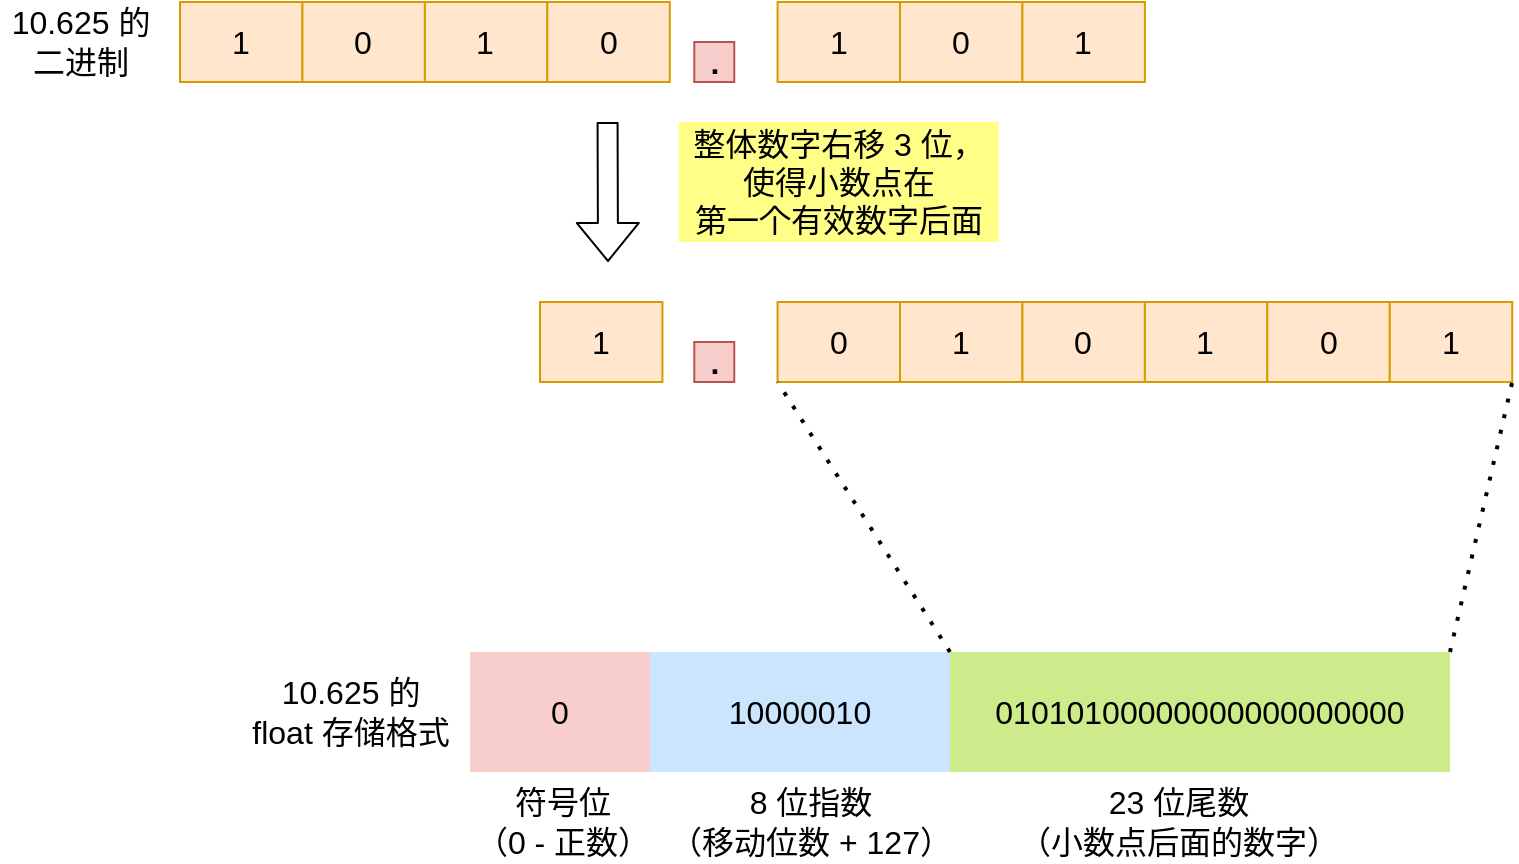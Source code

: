 <mxfile version="13.9.9" type="github">
  <diagram id="IX_8XOX5TVeQXVf6N4OR" name="第 1 页">
    <mxGraphModel dx="830" dy="745" grid="1" gridSize="10" guides="1" tooltips="1" connect="1" arrows="1" fold="1" page="1" pageScale="1" pageWidth="827" pageHeight="1169" math="0" shadow="0">
      <root>
        <mxCell id="0" />
        <mxCell id="1" parent="0" />
        <mxCell id="gGzRQ1JCuKKVo6XNu5MD-2" value="0" style="rounded=0;whiteSpace=wrap;html=1;fontSize=16;fillColor=#f8cecc;strokeColor=none;" vertex="1" parent="1">
          <mxGeometry x="285" y="405" width="90" height="60" as="geometry" />
        </mxCell>
        <mxCell id="gGzRQ1JCuKKVo6XNu5MD-3" value="10000010" style="rounded=0;whiteSpace=wrap;html=1;fontSize=16;fillColor=#cce5ff;strokeColor=none;" vertex="1" parent="1">
          <mxGeometry x="375" y="405" width="150" height="60" as="geometry" />
        </mxCell>
        <mxCell id="gGzRQ1JCuKKVo6XNu5MD-4" value="符号位&lt;br&gt;（0 - 正数）" style="text;html=1;align=center;verticalAlign=middle;resizable=0;points=[];autosize=1;fontSize=16;" vertex="1" parent="1">
          <mxGeometry x="281.22" y="470" width="100" height="40" as="geometry" />
        </mxCell>
        <mxCell id="gGzRQ1JCuKKVo6XNu5MD-6" value="01010100000000000000000" style="rounded=0;whiteSpace=wrap;html=1;fontSize=16;fillColor=#cdeb8b;strokeColor=none;" vertex="1" parent="1">
          <mxGeometry x="525" y="405" width="250" height="60" as="geometry" />
        </mxCell>
        <mxCell id="gGzRQ1JCuKKVo6XNu5MD-7" value="8 位指数&lt;br&gt;（移动位数 + 127）" style="text;html=1;align=center;verticalAlign=middle;resizable=0;points=[];autosize=1;fontSize=16;" vertex="1" parent="1">
          <mxGeometry x="375" y="470" width="160" height="40" as="geometry" />
        </mxCell>
        <mxCell id="gGzRQ1JCuKKVo6XNu5MD-9" value="23 位尾数&lt;br&gt;（小数点后面的数字）" style="text;html=1;align=center;verticalAlign=middle;resizable=0;points=[];autosize=1;fontSize=16;" vertex="1" parent="1">
          <mxGeometry x="549.39" y="470" width="180" height="40" as="geometry" />
        </mxCell>
        <mxCell id="gGzRQ1JCuKKVo6XNu5MD-11" value="10.625 的&lt;br&gt;二进制" style="text;html=1;align=center;verticalAlign=middle;resizable=0;points=[];autosize=1;fontSize=16;" vertex="1" parent="1">
          <mxGeometry x="50" y="80" width="80" height="40" as="geometry" />
        </mxCell>
        <mxCell id="gGzRQ1JCuKKVo6XNu5MD-12" value="1" style="rounded=0;whiteSpace=wrap;html=1;fontSize=16;fillColor=#ffe6cc;strokeColor=#d79b00;" vertex="1" parent="1">
          <mxGeometry x="140" y="80" width="61.224" height="40" as="geometry" />
        </mxCell>
        <mxCell id="gGzRQ1JCuKKVo6XNu5MD-13" value="0" style="rounded=0;whiteSpace=wrap;html=1;fontSize=16;fillColor=#ffe6cc;strokeColor=#d79b00;" vertex="1" parent="1">
          <mxGeometry x="201.224" y="80" width="61.224" height="40" as="geometry" />
        </mxCell>
        <mxCell id="gGzRQ1JCuKKVo6XNu5MD-14" value="1" style="rounded=0;whiteSpace=wrap;html=1;fontSize=16;fillColor=#ffe6cc;strokeColor=#d79b00;" vertex="1" parent="1">
          <mxGeometry x="262.449" y="80" width="61.224" height="40" as="geometry" />
        </mxCell>
        <mxCell id="gGzRQ1JCuKKVo6XNu5MD-15" value="0" style="rounded=0;whiteSpace=wrap;html=1;fontSize=16;fillColor=#ffe6cc;strokeColor=#d79b00;" vertex="1" parent="1">
          <mxGeometry x="323.673" y="80" width="61.224" height="40" as="geometry" />
        </mxCell>
        <mxCell id="gGzRQ1JCuKKVo6XNu5MD-16" value="1" style="rounded=0;whiteSpace=wrap;html=1;fontSize=16;fillColor=#ffe6cc;strokeColor=#d79b00;" vertex="1" parent="1">
          <mxGeometry x="438.776" y="80" width="61.224" height="40" as="geometry" />
        </mxCell>
        <mxCell id="gGzRQ1JCuKKVo6XNu5MD-17" value="&lt;b&gt;.&lt;/b&gt;" style="text;html=1;align=center;verticalAlign=middle;resizable=0;points=[];autosize=1;fontSize=16;fillColor=#f8cecc;strokeColor=#b85450;" vertex="1" parent="1">
          <mxGeometry x="397.143" y="100" width="20" height="20" as="geometry" />
        </mxCell>
        <mxCell id="gGzRQ1JCuKKVo6XNu5MD-18" value="0" style="rounded=0;whiteSpace=wrap;html=1;fontSize=16;fillColor=#ffe6cc;strokeColor=#d79b00;" vertex="1" parent="1">
          <mxGeometry x="499.996" y="80" width="61.224" height="40" as="geometry" />
        </mxCell>
        <mxCell id="gGzRQ1JCuKKVo6XNu5MD-19" value="1" style="rounded=0;whiteSpace=wrap;html=1;fontSize=16;fillColor=#ffe6cc;strokeColor=#d79b00;" vertex="1" parent="1">
          <mxGeometry x="561.216" y="80" width="61.224" height="40" as="geometry" />
        </mxCell>
        <mxCell id="gGzRQ1JCuKKVo6XNu5MD-20" value="" style="shape=flexArrow;endArrow=classic;html=1;fontSize=16;" edge="1" parent="1">
          <mxGeometry width="50" height="50" relative="1" as="geometry">
            <mxPoint x="353.79" y="140" as="sourcePoint" />
            <mxPoint x="354" y="210" as="targetPoint" />
          </mxGeometry>
        </mxCell>
        <mxCell id="gGzRQ1JCuKKVo6XNu5MD-21" value="整体数字右移 3 位，&lt;br&gt;使得小数点在&lt;br&gt;第一个有效数字后面" style="text;html=1;align=center;verticalAlign=middle;resizable=0;points=[];autosize=1;fontSize=16;fillColor=#ffff88;" vertex="1" parent="1">
          <mxGeometry x="389.39" y="140" width="160" height="60" as="geometry" />
        </mxCell>
        <mxCell id="gGzRQ1JCuKKVo6XNu5MD-23" value="1" style="rounded=0;whiteSpace=wrap;html=1;fontSize=16;fillColor=#ffe6cc;strokeColor=#d79b00;" vertex="1" parent="1">
          <mxGeometry x="320" y="230" width="61.224" height="40" as="geometry" />
        </mxCell>
        <mxCell id="gGzRQ1JCuKKVo6XNu5MD-24" value="0" style="rounded=0;whiteSpace=wrap;html=1;fontSize=16;fillColor=#ffe6cc;strokeColor=#d79b00;" vertex="1" parent="1">
          <mxGeometry x="438.774" y="230" width="61.224" height="40" as="geometry" />
        </mxCell>
        <mxCell id="gGzRQ1JCuKKVo6XNu5MD-25" value="1" style="rounded=0;whiteSpace=wrap;html=1;fontSize=16;fillColor=#ffe6cc;strokeColor=#d79b00;" vertex="1" parent="1">
          <mxGeometry x="499.999" y="230" width="61.224" height="40" as="geometry" />
        </mxCell>
        <mxCell id="gGzRQ1JCuKKVo6XNu5MD-26" value="0" style="rounded=0;whiteSpace=wrap;html=1;fontSize=16;fillColor=#ffe6cc;strokeColor=#d79b00;" vertex="1" parent="1">
          <mxGeometry x="561.223" y="230" width="61.224" height="40" as="geometry" />
        </mxCell>
        <mxCell id="gGzRQ1JCuKKVo6XNu5MD-27" value="1" style="rounded=0;whiteSpace=wrap;html=1;fontSize=16;fillColor=#ffe6cc;strokeColor=#d79b00;" vertex="1" parent="1">
          <mxGeometry x="622.446" y="230" width="61.224" height="40" as="geometry" />
        </mxCell>
        <mxCell id="gGzRQ1JCuKKVo6XNu5MD-28" value="&lt;b&gt;.&lt;/b&gt;" style="text;html=1;align=center;verticalAlign=middle;resizable=0;points=[];autosize=1;fontSize=16;fillColor=#f8cecc;strokeColor=#b85450;" vertex="1" parent="1">
          <mxGeometry x="397.143" y="250" width="20" height="20" as="geometry" />
        </mxCell>
        <mxCell id="gGzRQ1JCuKKVo6XNu5MD-29" value="0" style="rounded=0;whiteSpace=wrap;html=1;fontSize=16;fillColor=#ffe6cc;strokeColor=#d79b00;" vertex="1" parent="1">
          <mxGeometry x="683.666" y="230" width="61.224" height="40" as="geometry" />
        </mxCell>
        <mxCell id="gGzRQ1JCuKKVo6XNu5MD-30" value="1" style="rounded=0;whiteSpace=wrap;html=1;fontSize=16;fillColor=#ffe6cc;strokeColor=#d79b00;" vertex="1" parent="1">
          <mxGeometry x="744.886" y="230" width="61.224" height="40" as="geometry" />
        </mxCell>
        <mxCell id="gGzRQ1JCuKKVo6XNu5MD-33" value="10.625 的&lt;br&gt;float 存储格式" style="text;html=1;align=center;verticalAlign=middle;resizable=0;points=[];autosize=1;fontSize=16;" vertex="1" parent="1">
          <mxGeometry x="170" y="415" width="110" height="40" as="geometry" />
        </mxCell>
        <mxCell id="gGzRQ1JCuKKVo6XNu5MD-36" value="" style="endArrow=none;dashed=1;html=1;dashPattern=1 3;strokeWidth=2;fontSize=16;entryX=0;entryY=1;entryDx=0;entryDy=0;exitX=0;exitY=0;exitDx=0;exitDy=0;" edge="1" parent="1" source="gGzRQ1JCuKKVo6XNu5MD-6" target="gGzRQ1JCuKKVo6XNu5MD-24">
          <mxGeometry width="50" height="50" relative="1" as="geometry">
            <mxPoint x="120" y="280" as="sourcePoint" />
            <mxPoint x="170" y="230" as="targetPoint" />
          </mxGeometry>
        </mxCell>
        <mxCell id="gGzRQ1JCuKKVo6XNu5MD-37" value="" style="endArrow=none;dashed=1;html=1;dashPattern=1 3;strokeWidth=2;fontSize=16;entryX=1;entryY=1;entryDx=0;entryDy=0;exitX=1;exitY=0;exitDx=0;exitDy=0;" edge="1" parent="1" source="gGzRQ1JCuKKVo6XNu5MD-6" target="gGzRQ1JCuKKVo6XNu5MD-30">
          <mxGeometry width="50" height="50" relative="1" as="geometry">
            <mxPoint x="250" y="370" as="sourcePoint" />
            <mxPoint x="300" y="320" as="targetPoint" />
          </mxGeometry>
        </mxCell>
      </root>
    </mxGraphModel>
  </diagram>
</mxfile>
